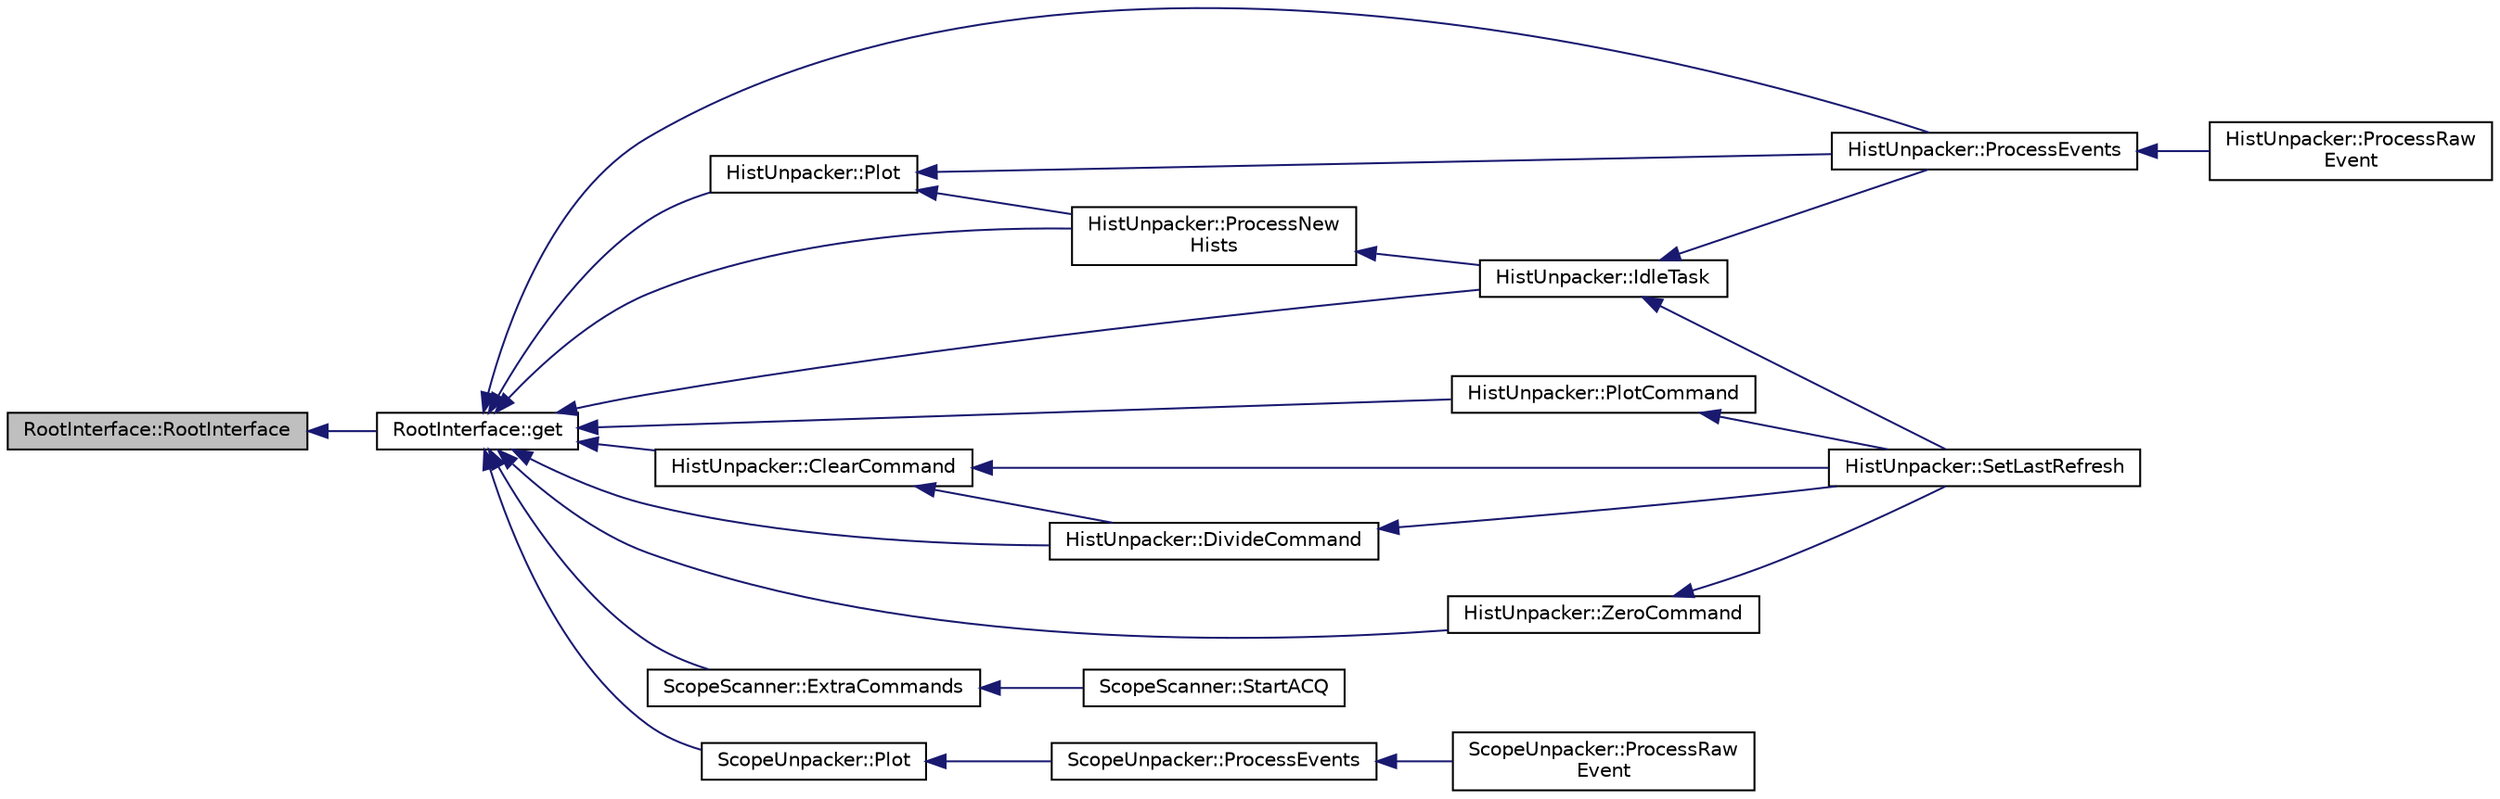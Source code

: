 digraph "RootInterface::RootInterface"
{
  edge [fontname="Helvetica",fontsize="10",labelfontname="Helvetica",labelfontsize="10"];
  node [fontname="Helvetica",fontsize="10",shape=record];
  rankdir="LR";
  Node1 [label="RootInterface::RootInterface",height=0.2,width=0.4,color="black", fillcolor="grey75", style="filled", fontcolor="black"];
  Node1 -> Node2 [dir="back",color="midnightblue",fontsize="10",style="solid",fontname="Helvetica"];
  Node2 [label="RootInterface::get",height=0.2,width=0.4,color="black", fillcolor="white", style="filled",URL="$d8/da5/class_root_interface.html#ad369e92a08888d5f34b27a029bd9cdd4"];
  Node2 -> Node3 [dir="back",color="midnightblue",fontsize="10",style="solid",fontname="Helvetica"];
  Node3 [label="HistUnpacker::IdleTask",height=0.2,width=0.4,color="black", fillcolor="white", style="filled",URL="$d0/d4f/class_hist_unpacker.html#a4f09417c82f2a7d23a8d28dba7840131"];
  Node3 -> Node4 [dir="back",color="midnightblue",fontsize="10",style="solid",fontname="Helvetica"];
  Node4 [label="HistUnpacker::ProcessEvents",height=0.2,width=0.4,color="black", fillcolor="white", style="filled",URL="$d0/d4f/class_hist_unpacker.html#a25e607e59a055805005ea9952a799162",tooltip="Processes each event by filling the tree and clearing the event. "];
  Node4 -> Node5 [dir="back",color="midnightblue",fontsize="10",style="solid",fontname="Helvetica"];
  Node5 [label="HistUnpacker::ProcessRaw\lEvent",height=0.2,width=0.4,color="black", fillcolor="white", style="filled",URL="$d0/d4f/class_hist_unpacker.html#aff13db53afd16e00d86681802171768e"];
  Node3 -> Node6 [dir="back",color="midnightblue",fontsize="10",style="solid",fontname="Helvetica"];
  Node6 [label="HistUnpacker::SetLastRefresh",height=0.2,width=0.4,color="black", fillcolor="white", style="filled",URL="$d0/d4f/class_hist_unpacker.html#a00f888b1309e58b0a419111103e24943"];
  Node2 -> Node4 [dir="back",color="midnightblue",fontsize="10",style="solid",fontname="Helvetica"];
  Node2 -> Node7 [dir="back",color="midnightblue",fontsize="10",style="solid",fontname="Helvetica"];
  Node7 [label="HistUnpacker::PlotCommand",height=0.2,width=0.4,color="black", fillcolor="white", style="filled",URL="$d0/d4f/class_hist_unpacker.html#a34499d3ee83525ec7f34db8b8d49d01a"];
  Node7 -> Node6 [dir="back",color="midnightblue",fontsize="10",style="solid",fontname="Helvetica"];
  Node2 -> Node8 [dir="back",color="midnightblue",fontsize="10",style="solid",fontname="Helvetica"];
  Node8 [label="HistUnpacker::ClearCommand",height=0.2,width=0.4,color="black", fillcolor="white", style="filled",URL="$d0/d4f/class_hist_unpacker.html#a5140f409760fbc25611e4d21ca4a99e9"];
  Node8 -> Node9 [dir="back",color="midnightblue",fontsize="10",style="solid",fontname="Helvetica"];
  Node9 [label="HistUnpacker::DivideCommand",height=0.2,width=0.4,color="black", fillcolor="white", style="filled",URL="$d0/d4f/class_hist_unpacker.html#a99086d091909bacb1c02b7cf1a35f2d2"];
  Node9 -> Node6 [dir="back",color="midnightblue",fontsize="10",style="solid",fontname="Helvetica"];
  Node8 -> Node6 [dir="back",color="midnightblue",fontsize="10",style="solid",fontname="Helvetica"];
  Node2 -> Node10 [dir="back",color="midnightblue",fontsize="10",style="solid",fontname="Helvetica"];
  Node10 [label="HistUnpacker::ZeroCommand",height=0.2,width=0.4,color="black", fillcolor="white", style="filled",URL="$d0/d4f/class_hist_unpacker.html#a9345ec458fa59b58a9fca585131fad06"];
  Node10 -> Node6 [dir="back",color="midnightblue",fontsize="10",style="solid",fontname="Helvetica"];
  Node2 -> Node9 [dir="back",color="midnightblue",fontsize="10",style="solid",fontname="Helvetica"];
  Node2 -> Node11 [dir="back",color="midnightblue",fontsize="10",style="solid",fontname="Helvetica"];
  Node11 [label="HistUnpacker::ProcessNew\lHists",height=0.2,width=0.4,color="black", fillcolor="white", style="filled",URL="$d0/d4f/class_hist_unpacker.html#aecf07820d3ab4ae05d09cb67f4bd3a80",tooltip="Initialize and plot newly requested plots. "];
  Node11 -> Node3 [dir="back",color="midnightblue",fontsize="10",style="solid",fontname="Helvetica"];
  Node2 -> Node12 [dir="back",color="midnightblue",fontsize="10",style="solid",fontname="Helvetica"];
  Node12 [label="HistUnpacker::Plot",height=0.2,width=0.4,color="black", fillcolor="white", style="filled",URL="$d0/d4f/class_hist_unpacker.html#a5a696bf43db69b95ef82c79119c3edcf",tooltip="Plot the histogram corresponding to the provided key. "];
  Node12 -> Node4 [dir="back",color="midnightblue",fontsize="10",style="solid",fontname="Helvetica"];
  Node12 -> Node11 [dir="back",color="midnightblue",fontsize="10",style="solid",fontname="Helvetica"];
  Node2 -> Node13 [dir="back",color="midnightblue",fontsize="10",style="solid",fontname="Helvetica"];
  Node13 [label="ScopeScanner::ExtraCommands",height=0.2,width=0.4,color="black", fillcolor="white", style="filled",URL="$dd/dec/class_scope_scanner.html#a1f81532c60537fff04beaf48b549bebd"];
  Node13 -> Node14 [dir="back",color="midnightblue",fontsize="10",style="solid",fontname="Helvetica"];
  Node14 [label="ScopeScanner::StartACQ",height=0.2,width=0.4,color="black", fillcolor="white", style="filled",URL="$dd/dec/class_scope_scanner.html#ab5b3c9f67772ef1c80112cd343c28407",tooltip="Star the run. "];
  Node2 -> Node15 [dir="back",color="midnightblue",fontsize="10",style="solid",fontname="Helvetica"];
  Node15 [label="ScopeUnpacker::Plot",height=0.2,width=0.4,color="black", fillcolor="white", style="filled",URL="$d0/d1e/class_scope_unpacker.html#aa68f23ae94ba7bfe4aded8f36ef379b8",tooltip="Plot the current event. "];
  Node15 -> Node16 [dir="back",color="midnightblue",fontsize="10",style="solid",fontname="Helvetica"];
  Node16 [label="ScopeUnpacker::ProcessEvents",height=0.2,width=0.4,color="black", fillcolor="white", style="filled",URL="$d0/d1e/class_scope_unpacker.html#a6f396dfd3e7a0c25de3d0919a1791a11"];
  Node16 -> Node17 [dir="back",color="midnightblue",fontsize="10",style="solid",fontname="Helvetica"];
  Node17 [label="ScopeUnpacker::ProcessRaw\lEvent",height=0.2,width=0.4,color="black", fillcolor="white", style="filled",URL="$d0/d1e/class_scope_unpacker.html#a72f39d42058753f97fd4499fd6b2b79f"];
}
